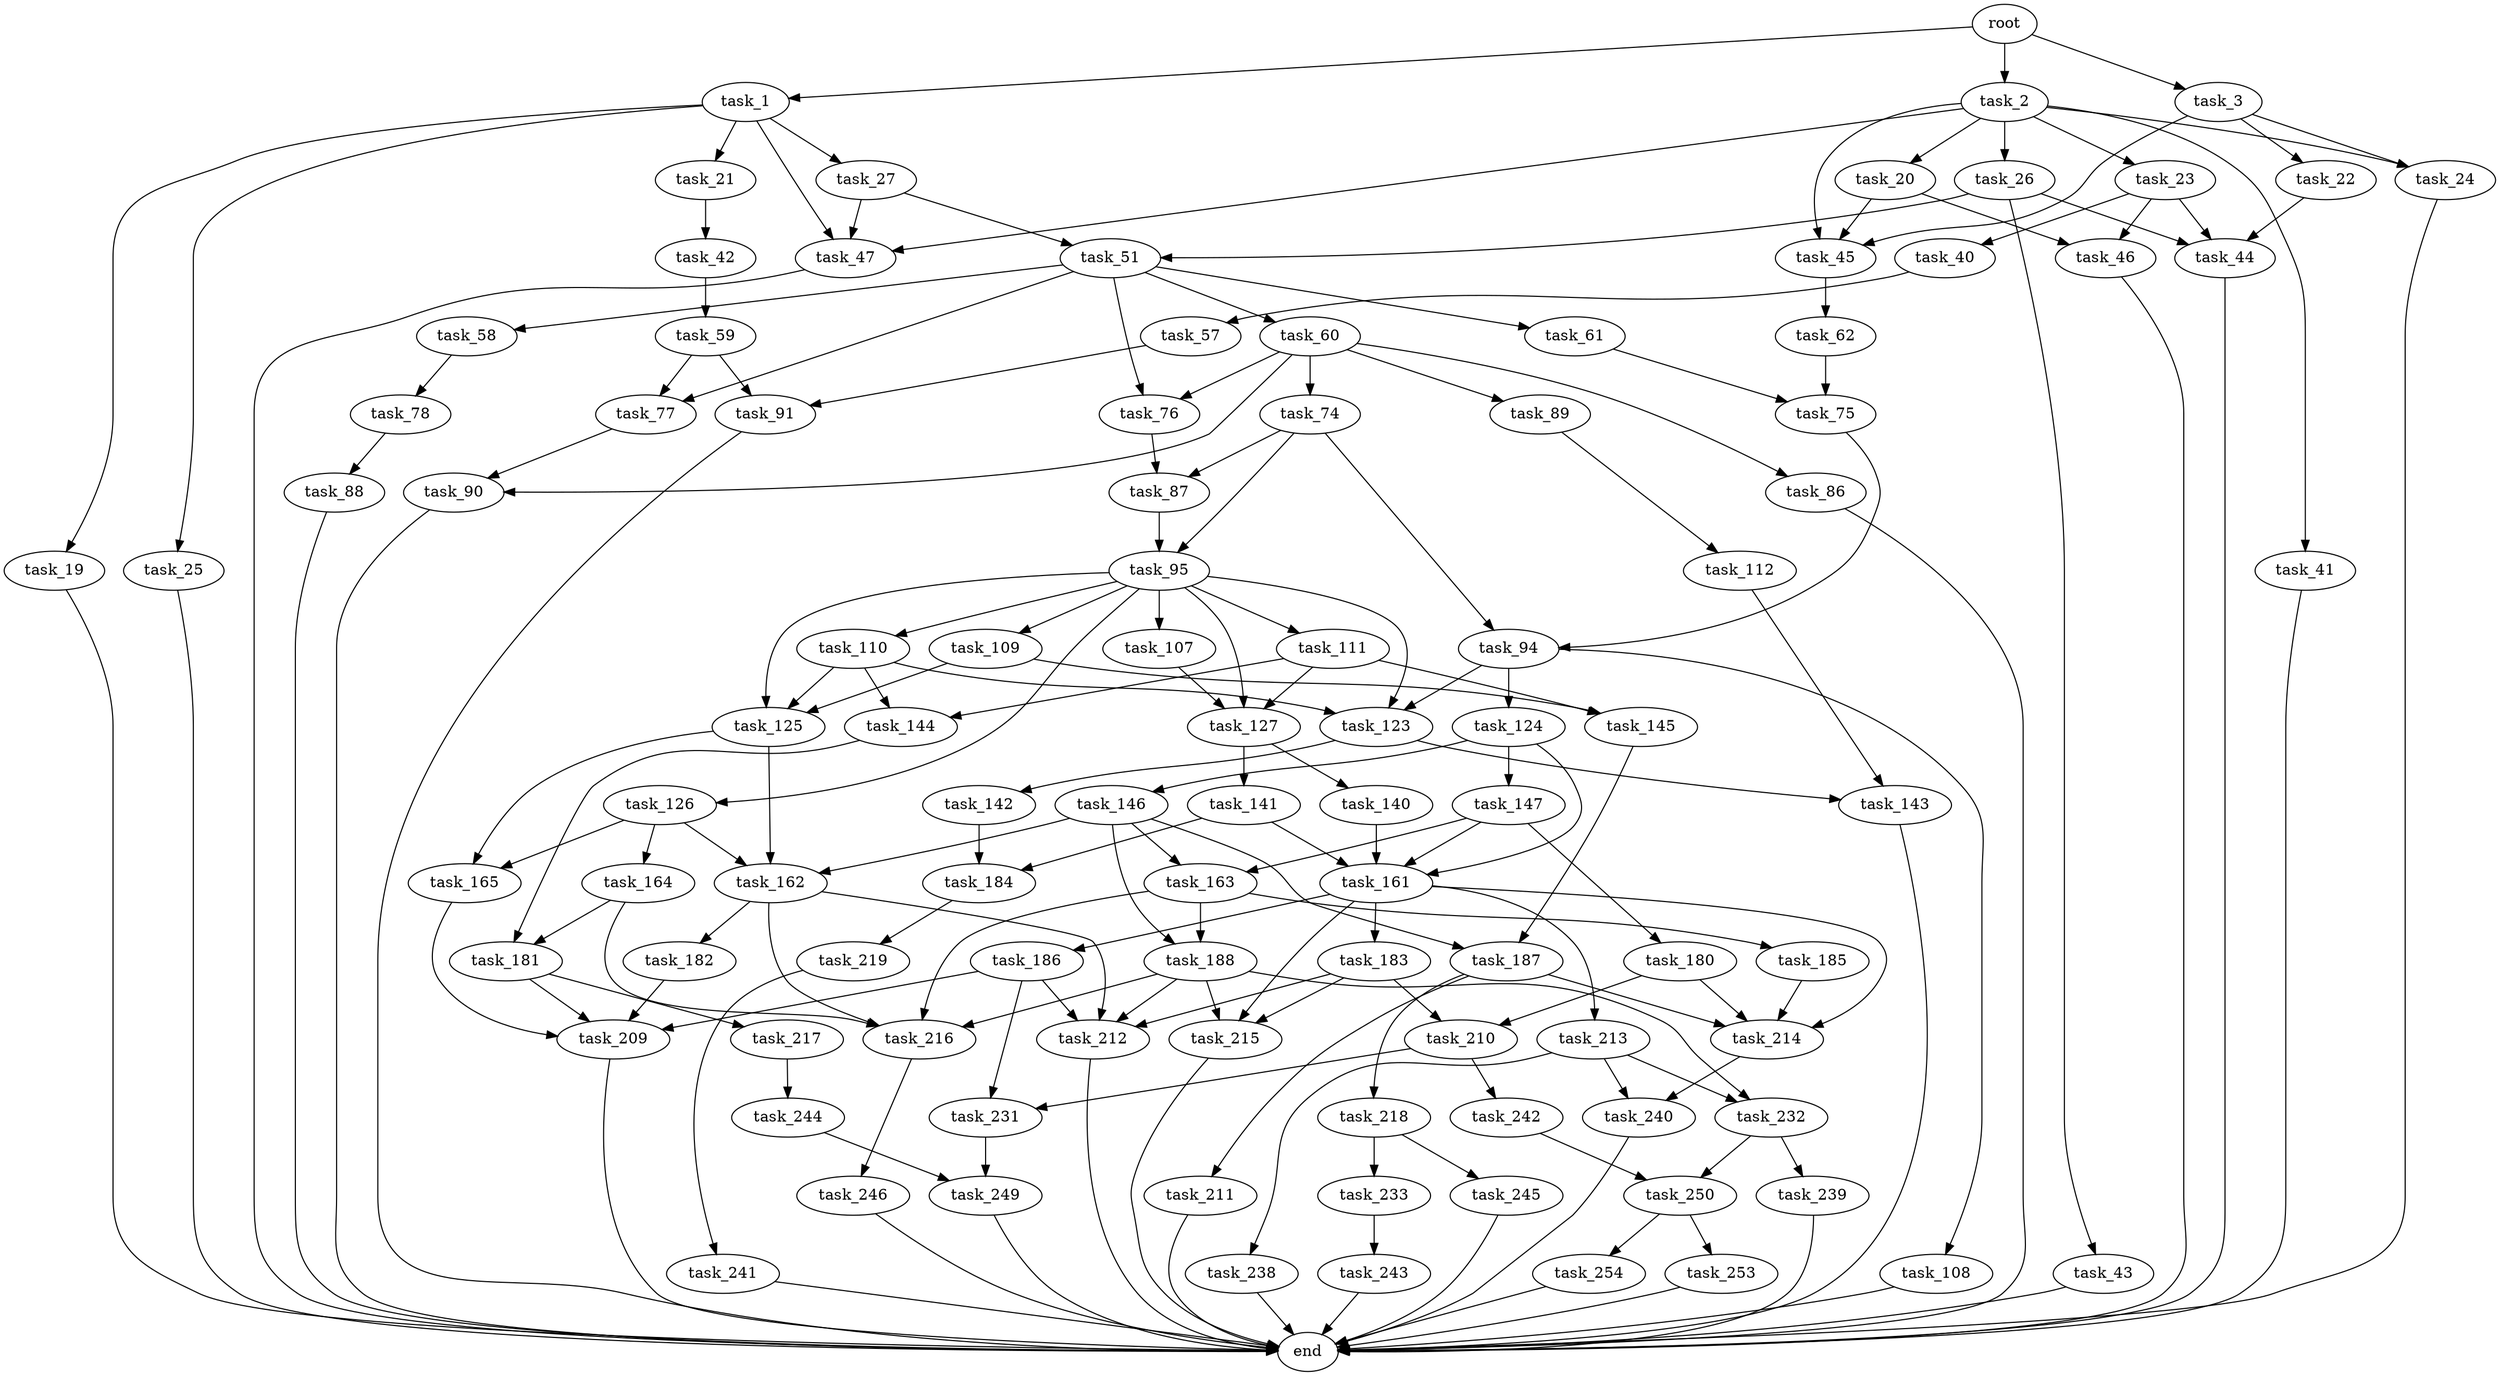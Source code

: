 digraph G {
  root [size="0.000000"];
  task_1 [size="28991029248.000000"];
  task_2 [size="7996664781.000000"];
  task_3 [size="137774832905.000000"];
  task_19 [size="12725209163.000000"];
  task_21 [size="1039449921.000000"];
  task_25 [size="174053764115.000000"];
  task_27 [size="577197093553.000000"];
  task_47 [size="474095392125.000000"];
  task_20 [size="24369091098.000000"];
  task_23 [size="93091556802.000000"];
  task_24 [size="1237820436140.000000"];
  task_26 [size="28991029248.000000"];
  task_41 [size="134491064340.000000"];
  task_45 [size="291050960281.000000"];
  task_22 [size="368293445632.000000"];
  end [size="0.000000"];
  task_46 [size="28991029248.000000"];
  task_42 [size="104286754680.000000"];
  task_44 [size="292201468667.000000"];
  task_40 [size="30143125510.000000"];
  task_43 [size="549755813888.000000"];
  task_51 [size="151029275392.000000"];
  task_57 [size="68719476736.000000"];
  task_59 [size="632187716315.000000"];
  task_62 [size="609076223340.000000"];
  task_58 [size="1073741824000.000000"];
  task_60 [size="415936114880.000000"];
  task_61 [size="21985696642.000000"];
  task_76 [size="913812039666.000000"];
  task_77 [size="9313150463.000000"];
  task_91 [size="14306294758.000000"];
  task_78 [size="11179285733.000000"];
  task_74 [size="20814065794.000000"];
  task_86 [size="143014639176.000000"];
  task_89 [size="549755813888.000000"];
  task_90 [size="68719476736.000000"];
  task_75 [size="406327065546.000000"];
  task_87 [size="368293445632.000000"];
  task_94 [size="342916862268.000000"];
  task_95 [size="389776394387.000000"];
  task_88 [size="3601147676.000000"];
  task_112 [size="744768099946.000000"];
  task_108 [size="212714064880.000000"];
  task_123 [size="8881842960.000000"];
  task_124 [size="52075438119.000000"];
  task_107 [size="12534996453.000000"];
  task_109 [size="131732211852.000000"];
  task_110 [size="231928233984.000000"];
  task_111 [size="420611283196.000000"];
  task_125 [size="662128486760.000000"];
  task_126 [size="3611079368.000000"];
  task_127 [size="134217728000.000000"];
  task_145 [size="453609705670.000000"];
  task_144 [size="28991029248.000000"];
  task_143 [size="14868540306.000000"];
  task_142 [size="1073741824000.000000"];
  task_146 [size="326012599048.000000"];
  task_147 [size="1073741824000.000000"];
  task_161 [size="68719476736.000000"];
  task_162 [size="134217728000.000000"];
  task_165 [size="12873389567.000000"];
  task_164 [size="368293445632.000000"];
  task_140 [size="29762591646.000000"];
  task_141 [size="1909743874.000000"];
  task_184 [size="28991029248.000000"];
  task_181 [size="188975692430.000000"];
  task_187 [size="33232700873.000000"];
  task_163 [size="3471185385.000000"];
  task_188 [size="339799521829.000000"];
  task_180 [size="8589934592.000000"];
  task_183 [size="368293445632.000000"];
  task_186 [size="223074338315.000000"];
  task_213 [size="381311163068.000000"];
  task_214 [size="11656847328.000000"];
  task_215 [size="1537342622.000000"];
  task_182 [size="159669834428.000000"];
  task_212 [size="501712523262.000000"];
  task_216 [size="13972909910.000000"];
  task_185 [size="1101270700727.000000"];
  task_209 [size="58507040359.000000"];
  task_210 [size="16377914858.000000"];
  task_217 [size="78748785561.000000"];
  task_219 [size="100365744501.000000"];
  task_231 [size="8115821585.000000"];
  task_211 [size="549755813888.000000"];
  task_218 [size="11337060531.000000"];
  task_232 [size="33581141836.000000"];
  task_242 [size="48873171400.000000"];
  task_238 [size="1073741824000.000000"];
  task_240 [size="22829780050.000000"];
  task_246 [size="28991029248.000000"];
  task_244 [size="95788939508.000000"];
  task_233 [size="368293445632.000000"];
  task_245 [size="28393212741.000000"];
  task_241 [size="17972769248.000000"];
  task_249 [size="25912690528.000000"];
  task_239 [size="6075069166.000000"];
  task_250 [size="134217728000.000000"];
  task_243 [size="3291671192.000000"];
  task_253 [size="8589934592.000000"];
  task_254 [size="52720062945.000000"];

  root -> task_1 [size="1.000000"];
  root -> task_2 [size="1.000000"];
  root -> task_3 [size="1.000000"];
  task_1 -> task_19 [size="75497472.000000"];
  task_1 -> task_21 [size="75497472.000000"];
  task_1 -> task_25 [size="75497472.000000"];
  task_1 -> task_27 [size="75497472.000000"];
  task_1 -> task_47 [size="75497472.000000"];
  task_2 -> task_20 [size="209715200.000000"];
  task_2 -> task_23 [size="209715200.000000"];
  task_2 -> task_24 [size="209715200.000000"];
  task_2 -> task_26 [size="209715200.000000"];
  task_2 -> task_41 [size="209715200.000000"];
  task_2 -> task_45 [size="209715200.000000"];
  task_2 -> task_47 [size="209715200.000000"];
  task_3 -> task_22 [size="209715200.000000"];
  task_3 -> task_24 [size="209715200.000000"];
  task_3 -> task_45 [size="209715200.000000"];
  task_19 -> end [size="1.000000"];
  task_21 -> task_42 [size="75497472.000000"];
  task_25 -> end [size="1.000000"];
  task_27 -> task_47 [size="411041792.000000"];
  task_27 -> task_51 [size="411041792.000000"];
  task_47 -> end [size="1.000000"];
  task_20 -> task_45 [size="411041792.000000"];
  task_20 -> task_46 [size="411041792.000000"];
  task_23 -> task_40 [size="209715200.000000"];
  task_23 -> task_44 [size="209715200.000000"];
  task_23 -> task_46 [size="209715200.000000"];
  task_24 -> end [size="1.000000"];
  task_26 -> task_43 [size="75497472.000000"];
  task_26 -> task_44 [size="75497472.000000"];
  task_26 -> task_51 [size="75497472.000000"];
  task_41 -> end [size="1.000000"];
  task_45 -> task_62 [size="679477248.000000"];
  task_22 -> task_44 [size="411041792.000000"];
  task_46 -> end [size="1.000000"];
  task_42 -> task_59 [size="134217728.000000"];
  task_44 -> end [size="1.000000"];
  task_40 -> task_57 [size="75497472.000000"];
  task_43 -> end [size="1.000000"];
  task_51 -> task_58 [size="209715200.000000"];
  task_51 -> task_60 [size="209715200.000000"];
  task_51 -> task_61 [size="209715200.000000"];
  task_51 -> task_76 [size="209715200.000000"];
  task_51 -> task_77 [size="209715200.000000"];
  task_57 -> task_91 [size="134217728.000000"];
  task_59 -> task_77 [size="411041792.000000"];
  task_59 -> task_91 [size="411041792.000000"];
  task_62 -> task_75 [size="411041792.000000"];
  task_58 -> task_78 [size="838860800.000000"];
  task_60 -> task_74 [size="536870912.000000"];
  task_60 -> task_76 [size="536870912.000000"];
  task_60 -> task_86 [size="536870912.000000"];
  task_60 -> task_89 [size="536870912.000000"];
  task_60 -> task_90 [size="536870912.000000"];
  task_61 -> task_75 [size="33554432.000000"];
  task_76 -> task_87 [size="679477248.000000"];
  task_77 -> task_90 [size="411041792.000000"];
  task_91 -> end [size="1.000000"];
  task_78 -> task_88 [size="679477248.000000"];
  task_74 -> task_87 [size="536870912.000000"];
  task_74 -> task_94 [size="536870912.000000"];
  task_74 -> task_95 [size="536870912.000000"];
  task_86 -> end [size="1.000000"];
  task_89 -> task_112 [size="536870912.000000"];
  task_90 -> end [size="1.000000"];
  task_75 -> task_94 [size="301989888.000000"];
  task_87 -> task_95 [size="411041792.000000"];
  task_94 -> task_108 [size="411041792.000000"];
  task_94 -> task_123 [size="411041792.000000"];
  task_94 -> task_124 [size="411041792.000000"];
  task_95 -> task_107 [size="301989888.000000"];
  task_95 -> task_109 [size="301989888.000000"];
  task_95 -> task_110 [size="301989888.000000"];
  task_95 -> task_111 [size="301989888.000000"];
  task_95 -> task_123 [size="301989888.000000"];
  task_95 -> task_125 [size="301989888.000000"];
  task_95 -> task_126 [size="301989888.000000"];
  task_95 -> task_127 [size="301989888.000000"];
  task_88 -> end [size="1.000000"];
  task_112 -> task_143 [size="679477248.000000"];
  task_108 -> end [size="1.000000"];
  task_123 -> task_142 [size="301989888.000000"];
  task_123 -> task_143 [size="301989888.000000"];
  task_124 -> task_146 [size="75497472.000000"];
  task_124 -> task_147 [size="75497472.000000"];
  task_124 -> task_161 [size="75497472.000000"];
  task_107 -> task_127 [size="838860800.000000"];
  task_109 -> task_125 [size="134217728.000000"];
  task_109 -> task_145 [size="134217728.000000"];
  task_110 -> task_123 [size="301989888.000000"];
  task_110 -> task_125 [size="301989888.000000"];
  task_110 -> task_144 [size="301989888.000000"];
  task_111 -> task_127 [size="536870912.000000"];
  task_111 -> task_144 [size="536870912.000000"];
  task_111 -> task_145 [size="536870912.000000"];
  task_125 -> task_162 [size="536870912.000000"];
  task_125 -> task_165 [size="536870912.000000"];
  task_126 -> task_162 [size="75497472.000000"];
  task_126 -> task_164 [size="75497472.000000"];
  task_126 -> task_165 [size="75497472.000000"];
  task_127 -> task_140 [size="209715200.000000"];
  task_127 -> task_141 [size="209715200.000000"];
  task_145 -> task_187 [size="679477248.000000"];
  task_144 -> task_181 [size="75497472.000000"];
  task_143 -> end [size="1.000000"];
  task_142 -> task_184 [size="838860800.000000"];
  task_146 -> task_162 [size="411041792.000000"];
  task_146 -> task_163 [size="411041792.000000"];
  task_146 -> task_187 [size="411041792.000000"];
  task_146 -> task_188 [size="411041792.000000"];
  task_147 -> task_161 [size="838860800.000000"];
  task_147 -> task_163 [size="838860800.000000"];
  task_147 -> task_180 [size="838860800.000000"];
  task_161 -> task_183 [size="134217728.000000"];
  task_161 -> task_186 [size="134217728.000000"];
  task_161 -> task_213 [size="134217728.000000"];
  task_161 -> task_214 [size="134217728.000000"];
  task_161 -> task_215 [size="134217728.000000"];
  task_162 -> task_182 [size="209715200.000000"];
  task_162 -> task_212 [size="209715200.000000"];
  task_162 -> task_216 [size="209715200.000000"];
  task_165 -> task_209 [size="411041792.000000"];
  task_164 -> task_181 [size="411041792.000000"];
  task_164 -> task_216 [size="411041792.000000"];
  task_140 -> task_161 [size="679477248.000000"];
  task_141 -> task_161 [size="33554432.000000"];
  task_141 -> task_184 [size="33554432.000000"];
  task_184 -> task_219 [size="75497472.000000"];
  task_181 -> task_209 [size="301989888.000000"];
  task_181 -> task_217 [size="301989888.000000"];
  task_187 -> task_211 [size="679477248.000000"];
  task_187 -> task_214 [size="679477248.000000"];
  task_187 -> task_218 [size="679477248.000000"];
  task_163 -> task_185 [size="411041792.000000"];
  task_163 -> task_188 [size="411041792.000000"];
  task_163 -> task_216 [size="411041792.000000"];
  task_188 -> task_212 [size="301989888.000000"];
  task_188 -> task_215 [size="301989888.000000"];
  task_188 -> task_216 [size="301989888.000000"];
  task_188 -> task_232 [size="301989888.000000"];
  task_180 -> task_210 [size="33554432.000000"];
  task_180 -> task_214 [size="33554432.000000"];
  task_183 -> task_210 [size="411041792.000000"];
  task_183 -> task_212 [size="411041792.000000"];
  task_183 -> task_215 [size="411041792.000000"];
  task_186 -> task_209 [size="301989888.000000"];
  task_186 -> task_212 [size="301989888.000000"];
  task_186 -> task_231 [size="301989888.000000"];
  task_213 -> task_232 [size="301989888.000000"];
  task_213 -> task_238 [size="301989888.000000"];
  task_213 -> task_240 [size="301989888.000000"];
  task_214 -> task_240 [size="301989888.000000"];
  task_215 -> end [size="1.000000"];
  task_182 -> task_209 [size="536870912.000000"];
  task_212 -> end [size="1.000000"];
  task_216 -> task_246 [size="301989888.000000"];
  task_185 -> task_214 [size="838860800.000000"];
  task_209 -> end [size="1.000000"];
  task_210 -> task_231 [size="536870912.000000"];
  task_210 -> task_242 [size="536870912.000000"];
  task_217 -> task_244 [size="75497472.000000"];
  task_219 -> task_241 [size="411041792.000000"];
  task_231 -> task_249 [size="33554432.000000"];
  task_211 -> end [size="1.000000"];
  task_218 -> task_233 [size="838860800.000000"];
  task_218 -> task_245 [size="838860800.000000"];
  task_232 -> task_239 [size="536870912.000000"];
  task_232 -> task_250 [size="536870912.000000"];
  task_242 -> task_250 [size="75497472.000000"];
  task_238 -> end [size="1.000000"];
  task_240 -> end [size="1.000000"];
  task_246 -> end [size="1.000000"];
  task_244 -> task_249 [size="411041792.000000"];
  task_233 -> task_243 [size="411041792.000000"];
  task_245 -> end [size="1.000000"];
  task_241 -> end [size="1.000000"];
  task_249 -> end [size="1.000000"];
  task_239 -> end [size="1.000000"];
  task_250 -> task_253 [size="209715200.000000"];
  task_250 -> task_254 [size="209715200.000000"];
  task_243 -> end [size="1.000000"];
  task_253 -> end [size="1.000000"];
  task_254 -> end [size="1.000000"];
}

